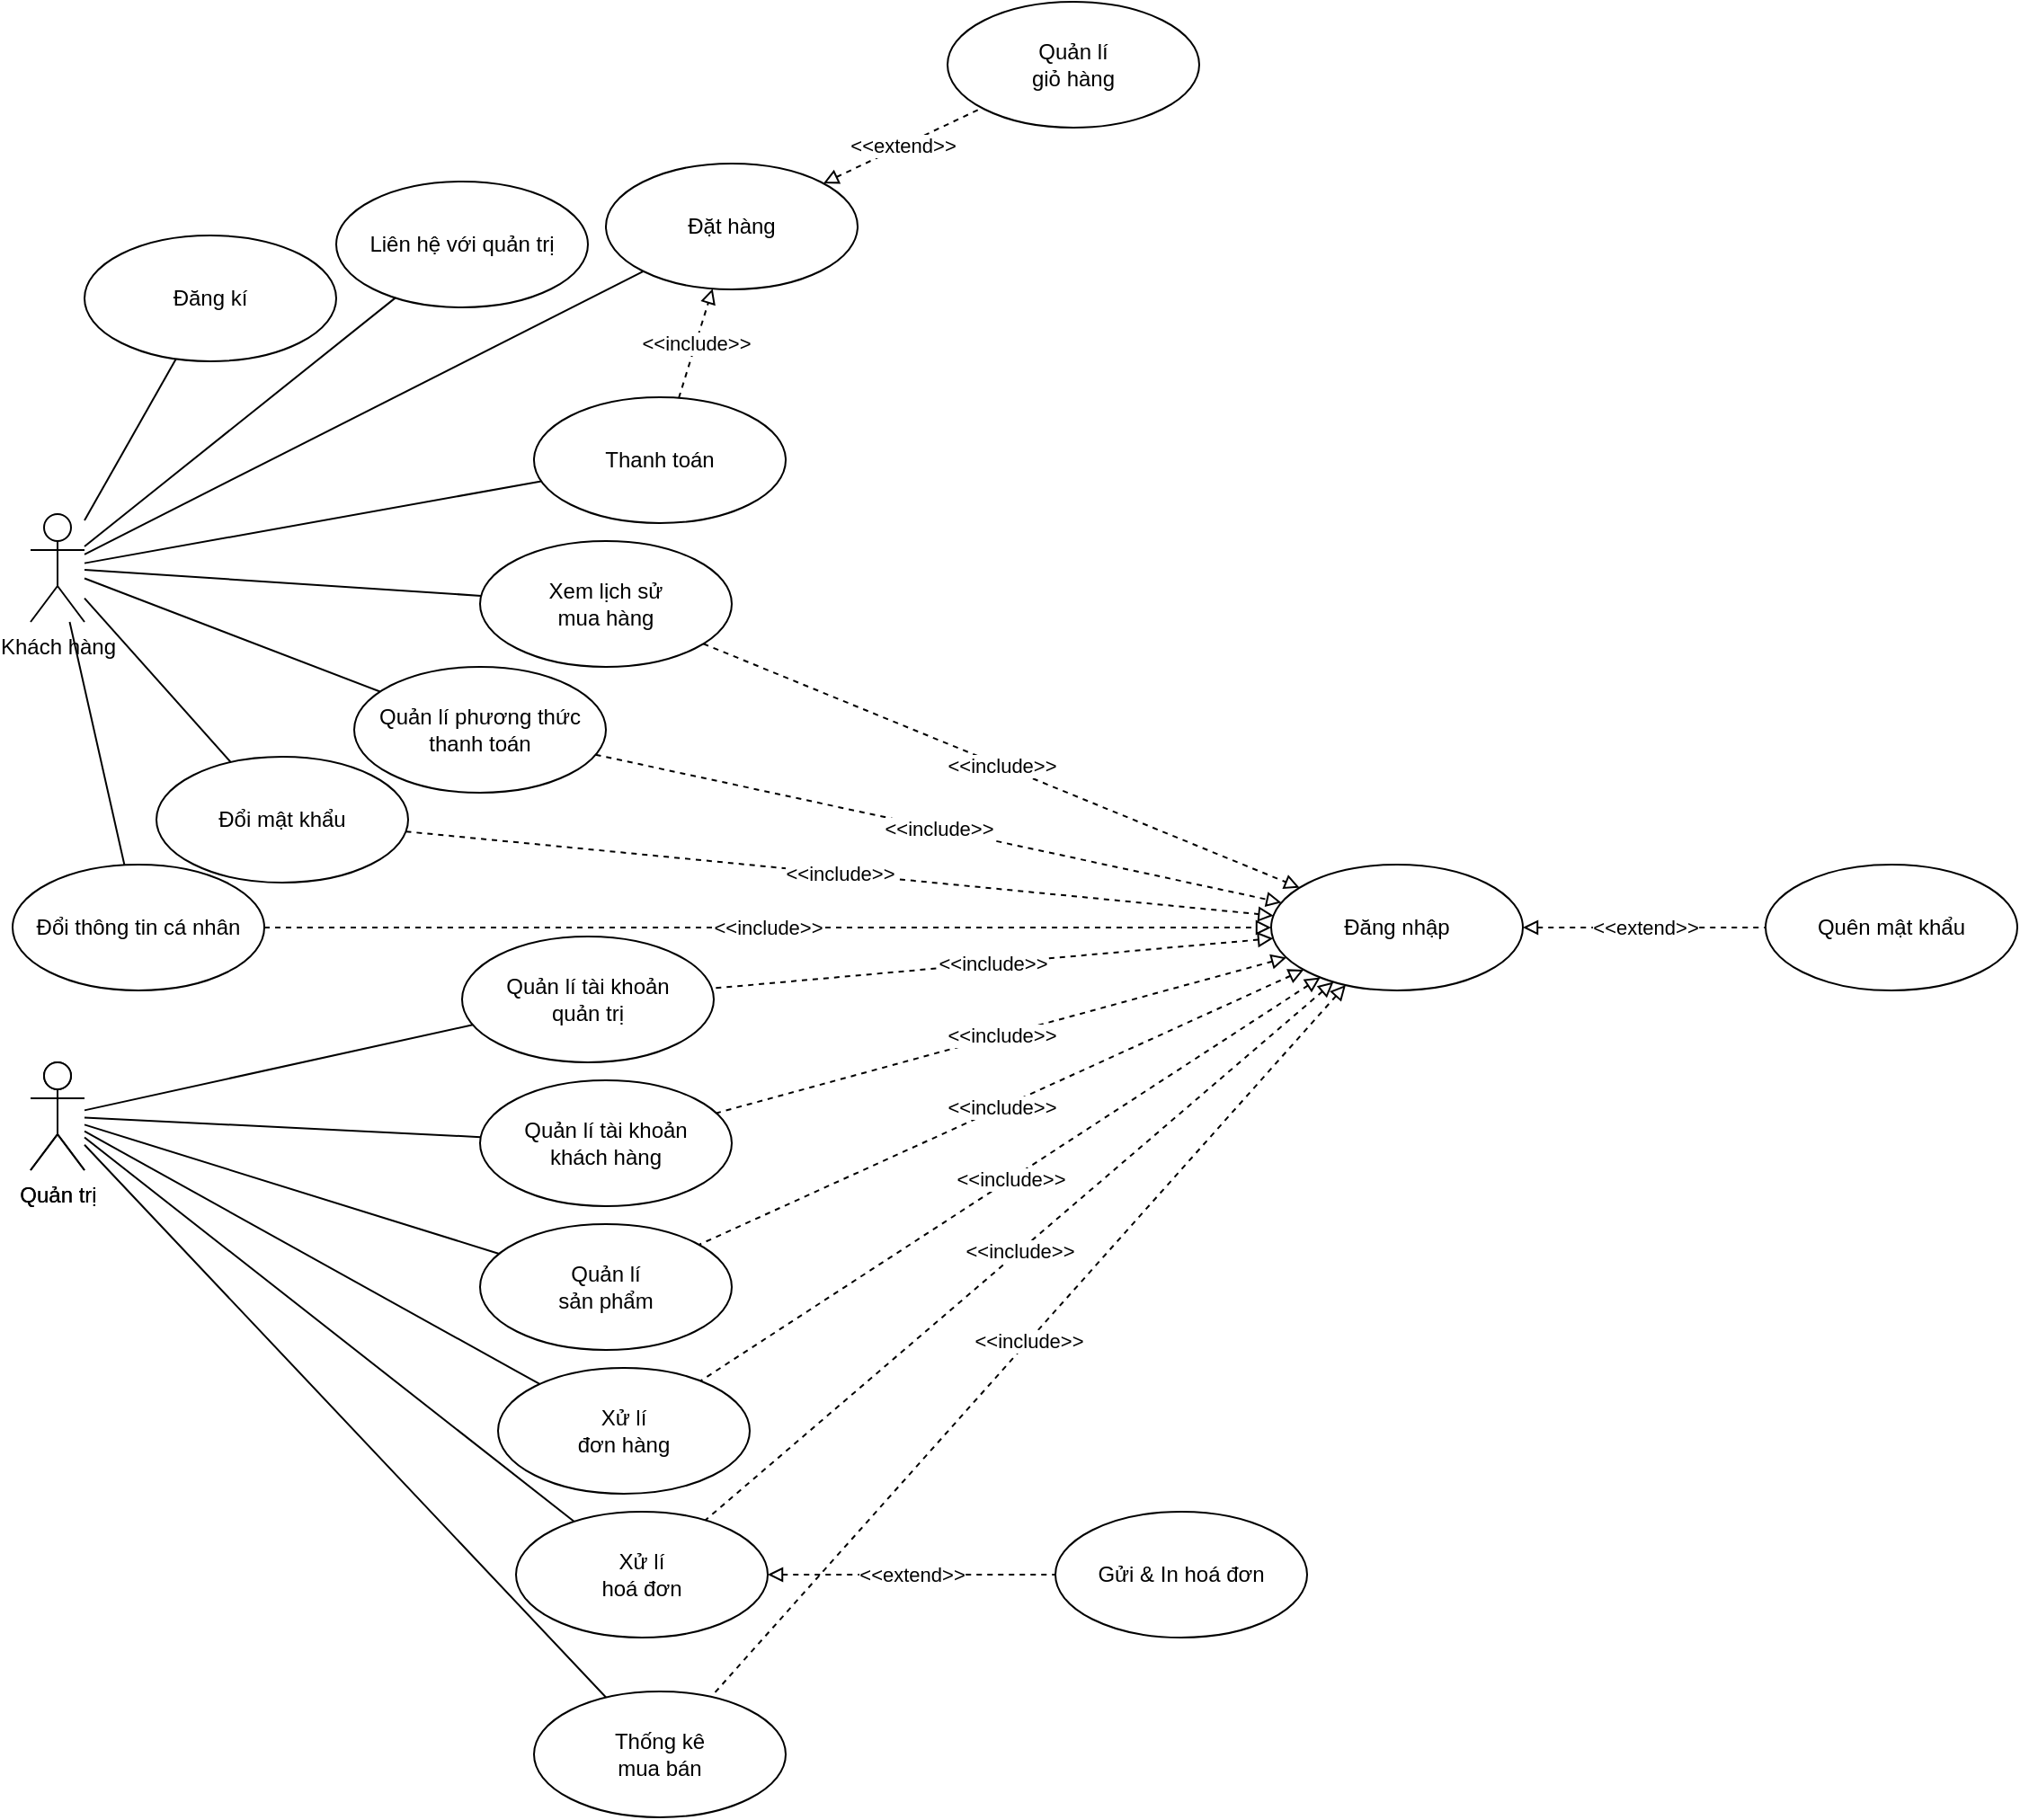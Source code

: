 <mxfile version="16.5.1" type="device" pages="7"><diagram id="-joFe8GtoLvW6r6CnlqV" name="Page-1"><mxGraphModel dx="1102" dy="2005" grid="1" gridSize="10" guides="1" tooltips="1" connect="1" arrows="1" fold="1" page="1" pageScale="1" pageWidth="850" pageHeight="1100" math="0" shadow="0"><root><mxCell id="0"/><mxCell id="1" parent="0"/><mxCell id="PJao91SYcJzEM8HTihVT-37" style="edgeStyle=none;rounded=0;orthogonalLoop=1;jettySize=auto;html=1;endArrow=none;endFill=0;" parent="1" source="jpfCLq7zRI7GOYhJeANW-1" target="PJao91SYcJzEM8HTihVT-27" edge="1"><mxGeometry relative="1" as="geometry"/></mxCell><mxCell id="jpfCLq7zRI7GOYhJeANW-1" value="Khách hàng" style="shape=umlActor;verticalLabelPosition=bottom;verticalAlign=top;html=1;outlineConnect=0;" parent="1" vertex="1"><mxGeometry x="520" y="-385" width="30" height="60" as="geometry"/></mxCell><mxCell id="PJao91SYcJzEM8HTihVT-103" style="edgeStyle=none;rounded=0;orthogonalLoop=1;jettySize=auto;html=1;endArrow=none;endFill=0;" parent="1" source="jpfCLq7zRI7GOYhJeANW-3" target="PJao91SYcJzEM8HTihVT-98" edge="1"><mxGeometry relative="1" as="geometry"/></mxCell><mxCell id="PJao91SYcJzEM8HTihVT-113" style="edgeStyle=none;rounded=0;orthogonalLoop=1;jettySize=auto;html=1;endArrow=none;endFill=0;startArrow=none;" parent="1" source="psoVunyXH1P77y_J7l7Z-1" target="PJao91SYcJzEM8HTihVT-106" edge="1"><mxGeometry relative="1" as="geometry"/></mxCell><mxCell id="jpfCLq7zRI7GOYhJeANW-3" value="Quản trị" style="shape=umlActor;verticalLabelPosition=bottom;verticalAlign=top;html=1;outlineConnect=0;" parent="1" vertex="1"><mxGeometry x="520" y="-80" width="30" height="60" as="geometry"/></mxCell><mxCell id="PJao91SYcJzEM8HTihVT-3" style="rounded=0;orthogonalLoop=1;jettySize=auto;html=1;endArrow=none;endFill=0;" parent="1" source="PJao91SYcJzEM8HTihVT-2" target="jpfCLq7zRI7GOYhJeANW-1" edge="1"><mxGeometry relative="1" as="geometry"/></mxCell><mxCell id="PJao91SYcJzEM8HTihVT-2" value="Đăng kí" style="ellipse;whiteSpace=wrap;html=1;" parent="1" vertex="1"><mxGeometry x="550" y="-540" width="140" height="70" as="geometry"/></mxCell><mxCell id="PJao91SYcJzEM8HTihVT-13" value="Đăng nhập" style="ellipse;whiteSpace=wrap;html=1;" parent="1" vertex="1"><mxGeometry x="1210" y="-190" width="140" height="70" as="geometry"/></mxCell><mxCell id="PJao91SYcJzEM8HTihVT-22" style="edgeStyle=none;rounded=0;orthogonalLoop=1;jettySize=auto;html=1;endArrow=none;endFill=0;" parent="1" source="PJao91SYcJzEM8HTihVT-17" target="jpfCLq7zRI7GOYhJeANW-1" edge="1"><mxGeometry relative="1" as="geometry"/></mxCell><mxCell id="PJao91SYcJzEM8HTihVT-17" value="Thanh toán" style="ellipse;whiteSpace=wrap;html=1;" parent="1" vertex="1"><mxGeometry x="800" y="-450" width="140" height="70" as="geometry"/></mxCell><mxCell id="PJao91SYcJzEM8HTihVT-27" value="Đặt hàng" style="ellipse;whiteSpace=wrap;html=1;" parent="1" vertex="1"><mxGeometry x="840" y="-580" width="140" height="70" as="geometry"/></mxCell><mxCell id="PJao91SYcJzEM8HTihVT-29" value="&amp;lt;&amp;lt;extend&amp;gt;&amp;gt;" style="edgeStyle=none;rounded=0;orthogonalLoop=1;jettySize=auto;html=1;startArrow=block;startFill=0;endArrow=none;endFill=0;dashed=1;" parent="1" source="PJao91SYcJzEM8HTihVT-27" target="PJao91SYcJzEM8HTihVT-33" edge="1"><mxGeometry relative="1" as="geometry"><mxPoint x="875.913" y="-766.058" as="sourcePoint"/></mxGeometry></mxCell><mxCell id="PJao91SYcJzEM8HTihVT-31" value="Xem lịch sử &lt;br&gt;mua hàng" style="ellipse;whiteSpace=wrap;html=1;" parent="1" vertex="1"><mxGeometry x="770" y="-370" width="140" height="70" as="geometry"/></mxCell><mxCell id="PJao91SYcJzEM8HTihVT-32" value="&amp;lt;&amp;lt;include&amp;gt;&amp;gt;" style="edgeStyle=none;rounded=0;orthogonalLoop=1;jettySize=auto;html=1;startArrow=none;startFill=0;endArrow=block;endFill=0;dashed=1;" parent="1" source="PJao91SYcJzEM8HTihVT-31" target="PJao91SYcJzEM8HTihVT-13" edge="1"><mxGeometry relative="1" as="geometry"><mxPoint x="1135" y="332" as="sourcePoint"/><mxPoint x="1245" y="332" as="targetPoint"/></mxGeometry></mxCell><mxCell id="PJao91SYcJzEM8HTihVT-33" value="Quản lí&lt;br&gt;giỏ hàng" style="ellipse;whiteSpace=wrap;html=1;" parent="1" vertex="1"><mxGeometry x="1030" y="-670" width="140" height="70" as="geometry"/></mxCell><mxCell id="PJao91SYcJzEM8HTihVT-36" style="edgeStyle=none;rounded=0;orthogonalLoop=1;jettySize=auto;html=1;endArrow=none;endFill=0;" parent="1" source="PJao91SYcJzEM8HTihVT-31" target="jpfCLq7zRI7GOYhJeANW-1" edge="1"><mxGeometry relative="1" as="geometry"><mxPoint x="812.848" y="-315.119" as="sourcePoint"/><mxPoint x="590" y="-282.213" as="targetPoint"/></mxGeometry></mxCell><mxCell id="PJao91SYcJzEM8HTihVT-44" value="Quên mật khẩu" style="ellipse;whiteSpace=wrap;html=1;" parent="1" vertex="1"><mxGeometry x="1485" y="-190" width="140" height="70" as="geometry"/></mxCell><mxCell id="PJao91SYcJzEM8HTihVT-80" value="Xử lí&lt;br&gt;đơn hàng" style="ellipse;whiteSpace=wrap;html=1;" parent="1" vertex="1"><mxGeometry x="780" y="90" width="140" height="70" as="geometry"/></mxCell><mxCell id="PJao91SYcJzEM8HTihVT-86" style="edgeStyle=none;rounded=0;orthogonalLoop=1;jettySize=auto;html=1;endArrow=none;endFill=0;" parent="1" source="jpfCLq7zRI7GOYhJeANW-3" target="PJao91SYcJzEM8HTihVT-80" edge="1"><mxGeometry relative="1" as="geometry"><mxPoint x="565" y="-82.08" as="sourcePoint"/><mxPoint x="807.512" y="-115.708" as="targetPoint"/></mxGeometry></mxCell><mxCell id="PJao91SYcJzEM8HTihVT-87" value="&amp;lt;&amp;lt;include&amp;gt;&amp;gt;" style="orthogonalLoop=1;jettySize=auto;html=1;strokeColor=default;rounded=0;dashed=1;endArrow=none;endFill=0;startArrow=block;startFill=0;" parent="1" source="PJao91SYcJzEM8HTihVT-13" target="PJao91SYcJzEM8HTihVT-80" edge="1"><mxGeometry x="-0.001" relative="1" as="geometry"><mxPoint x="1200.073" y="63.402" as="sourcePoint"/><mxPoint x="944.615" y="-128.664" as="targetPoint"/><mxPoint as="offset"/></mxGeometry></mxCell><mxCell id="PJao91SYcJzEM8HTihVT-88" style="edgeStyle=none;rounded=0;orthogonalLoop=1;jettySize=auto;html=1;exitX=0.5;exitY=0;exitDx=0;exitDy=0;endArrow=none;endFill=0;" parent="1" source="PJao91SYcJzEM8HTihVT-80" target="PJao91SYcJzEM8HTihVT-80" edge="1"><mxGeometry relative="1" as="geometry"/></mxCell><mxCell id="PJao91SYcJzEM8HTihVT-98" value="Quản lí&lt;br&gt;sản phẩm" style="ellipse;whiteSpace=wrap;html=1;" parent="1" vertex="1"><mxGeometry x="770" y="10" width="140" height="70" as="geometry"/></mxCell><mxCell id="PJao91SYcJzEM8HTihVT-99" value="&amp;lt;&amp;lt;include&amp;gt;&amp;gt;&lt;br&gt;" style="orthogonalLoop=1;jettySize=auto;html=1;strokeColor=default;rounded=0;dashed=1;endArrow=none;endFill=0;startArrow=block;startFill=0;" parent="1" source="PJao91SYcJzEM8HTihVT-13" target="PJao91SYcJzEM8HTihVT-98" edge="1"><mxGeometry relative="1" as="geometry"><mxPoint x="1205.65" y="78.776" as="sourcePoint"/><mxPoint x="1269.328" y="416.582" as="targetPoint"/></mxGeometry></mxCell><mxCell id="PJao91SYcJzEM8HTihVT-106" value="Thống kê&lt;br&gt;mua bán" style="ellipse;whiteSpace=wrap;html=1;" parent="1" vertex="1"><mxGeometry x="800" y="270" width="140" height="70" as="geometry"/></mxCell><mxCell id="PJao91SYcJzEM8HTihVT-107" value="&amp;lt;&amp;lt;include&amp;gt;&amp;gt;" style="orthogonalLoop=1;jettySize=auto;html=1;strokeColor=default;rounded=0;dashed=1;endArrow=none;endFill=0;startArrow=block;startFill=0;" parent="1" source="PJao91SYcJzEM8HTihVT-13" target="PJao91SYcJzEM8HTihVT-106" edge="1"><mxGeometry relative="1" as="geometry"><mxPoint x="1207.92" y="48.828" as="sourcePoint"/></mxGeometry></mxCell><mxCell id="RV9nmFf68ClNbid7NeWg-2" value="&amp;lt;&amp;lt;extend&amp;gt;&amp;gt;&lt;br&gt;" style="orthogonalLoop=1;jettySize=auto;html=1;strokeColor=default;rounded=0;dashed=1;endArrow=none;endFill=0;startArrow=block;startFill=0;" parent="1" source="PJao91SYcJzEM8HTihVT-13" target="PJao91SYcJzEM8HTihVT-44" edge="1"><mxGeometry relative="1" as="geometry"><mxPoint x="970" y="-565" as="sourcePoint"/><mxPoint x="1100" y="-565" as="targetPoint"/></mxGeometry></mxCell><mxCell id="RV9nmFf68ClNbid7NeWg-4" value="&amp;lt;&amp;lt;include&amp;gt;&amp;gt;" style="edgeStyle=none;rounded=0;orthogonalLoop=1;jettySize=auto;html=1;dashed=1;startArrow=none;startFill=0;endArrow=block;endFill=0;" parent="1" source="PJao91SYcJzEM8HTihVT-17" target="PJao91SYcJzEM8HTihVT-27" edge="1"><mxGeometry relative="1" as="geometry"><mxPoint x="1225.003" y="-829.998" as="sourcePoint"/><mxPoint x="911.888" y="-670.236" as="targetPoint"/></mxGeometry></mxCell><mxCell id="nayIRmZ9p74GyYL8Snbm-1" style="edgeStyle=orthogonalEdgeStyle;rounded=0;orthogonalLoop=1;jettySize=auto;html=1;exitX=0.5;exitY=1;exitDx=0;exitDy=0;" parent="1" source="PJao91SYcJzEM8HTihVT-17" target="PJao91SYcJzEM8HTihVT-17" edge="1"><mxGeometry relative="1" as="geometry"/></mxCell><mxCell id="nayIRmZ9p74GyYL8Snbm-3" value="Liên hệ với quản trị" style="ellipse;whiteSpace=wrap;html=1;" parent="1" vertex="1"><mxGeometry x="690" y="-570" width="140" height="70" as="geometry"/></mxCell><mxCell id="nayIRmZ9p74GyYL8Snbm-5" style="edgeStyle=none;rounded=0;orthogonalLoop=1;jettySize=auto;html=1;endArrow=none;endFill=0;" parent="1" source="nayIRmZ9p74GyYL8Snbm-3" target="jpfCLq7zRI7GOYhJeANW-1" edge="1"><mxGeometry relative="1" as="geometry"><mxPoint x="814.729" y="-292.646" as="sourcePoint"/><mxPoint x="560" y="-342.09" as="targetPoint"/></mxGeometry></mxCell><mxCell id="PA8QwfjvqO0SewBGR1c_-4" value="Quản lí tài khoản&lt;br&gt;khách hàng" style="ellipse;whiteSpace=wrap;html=1;" parent="1" vertex="1"><mxGeometry x="770" y="-70" width="140" height="70" as="geometry"/></mxCell><mxCell id="PA8QwfjvqO0SewBGR1c_-5" style="edgeStyle=none;rounded=0;orthogonalLoop=1;jettySize=auto;html=1;endArrow=none;endFill=0;" parent="1" source="jpfCLq7zRI7GOYhJeANW-3" target="PA8QwfjvqO0SewBGR1c_-4" edge="1"><mxGeometry relative="1" as="geometry"><mxPoint x="560" y="-35.82" as="sourcePoint"/><mxPoint x="788.856" y="27.96" as="targetPoint"/></mxGeometry></mxCell><mxCell id="PA8QwfjvqO0SewBGR1c_-6" value="&amp;lt;&amp;lt;include&amp;gt;&amp;gt;&lt;br&gt;" style="orthogonalLoop=1;jettySize=auto;html=1;strokeColor=default;rounded=0;dashed=1;endArrow=none;endFill=0;startArrow=block;startFill=0;" parent="1" source="PJao91SYcJzEM8HTihVT-13" target="PA8QwfjvqO0SewBGR1c_-4" edge="1"><mxGeometry relative="1" as="geometry"><mxPoint x="1225.022" y="-178.181" as="sourcePoint"/><mxPoint x="895.023" y="18.2" as="targetPoint"/></mxGeometry></mxCell><mxCell id="PA8QwfjvqO0SewBGR1c_-7" value="Quản lí tài khoản&lt;br&gt;quản trị" style="ellipse;whiteSpace=wrap;html=1;" parent="1" vertex="1"><mxGeometry x="760" y="-150" width="140" height="70" as="geometry"/></mxCell><mxCell id="PA8QwfjvqO0SewBGR1c_-9" style="edgeStyle=none;rounded=0;orthogonalLoop=1;jettySize=auto;html=1;endArrow=none;endFill=0;" parent="1" source="jpfCLq7zRI7GOYhJeANW-3" target="PA8QwfjvqO0SewBGR1c_-7" edge="1"><mxGeometry relative="1" as="geometry"><mxPoint x="570" y="-24.836" as="sourcePoint"/><mxPoint x="802.345" y="55.151" as="targetPoint"/></mxGeometry></mxCell><mxCell id="PA8QwfjvqO0SewBGR1c_-10" value="&amp;lt;&amp;lt;include&amp;gt;&amp;gt;&lt;br&gt;" style="orthogonalLoop=1;jettySize=auto;html=1;strokeColor=default;rounded=0;dashed=1;endArrow=none;endFill=0;startArrow=block;startFill=0;" parent="1" source="PJao91SYcJzEM8HTihVT-13" target="PA8QwfjvqO0SewBGR1c_-7" edge="1"><mxGeometry relative="1" as="geometry"><mxPoint x="1226.985" y="-177.388" as="sourcePoint"/><mxPoint x="892.976" y="37.373" as="targetPoint"/></mxGeometry></mxCell><mxCell id="ws3ALepVPARN4g29Cfc0-7" value="Xử lí&lt;br&gt;hoá đơn" style="ellipse;whiteSpace=wrap;html=1;" parent="1" vertex="1"><mxGeometry x="790" y="170" width="140" height="70" as="geometry"/></mxCell><mxCell id="ws3ALepVPARN4g29Cfc0-8" style="edgeStyle=none;rounded=0;orthogonalLoop=1;jettySize=auto;html=1;endArrow=none;endFill=0;" parent="1" source="jpfCLq7zRI7GOYhJeANW-3" target="ws3ALepVPARN4g29Cfc0-7" edge="1"><mxGeometry relative="1" as="geometry"><mxPoint x="560" y="-24.077" as="sourcePoint"/><mxPoint x="840.172" y="273.337" as="targetPoint"/></mxGeometry></mxCell><mxCell id="ws3ALepVPARN4g29Cfc0-9" value="&amp;lt;&amp;lt;include&amp;gt;&amp;gt;" style="orthogonalLoop=1;jettySize=auto;html=1;strokeColor=default;rounded=0;dashed=1;endArrow=none;endFill=0;startArrow=block;startFill=0;" parent="1" source="PJao91SYcJzEM8HTihVT-13" target="ws3ALepVPARN4g29Cfc0-7" edge="1"><mxGeometry relative="1" as="geometry"><mxPoint x="1244.441" y="-172.417" as="sourcePoint"/><mxPoint x="895.548" y="272.414" as="targetPoint"/></mxGeometry></mxCell><mxCell id="ws3ALepVPARN4g29Cfc0-10" value="Gửi &amp;amp; In hoá đơn" style="ellipse;whiteSpace=wrap;html=1;" parent="1" vertex="1"><mxGeometry x="1090" y="170" width="140" height="70" as="geometry"/></mxCell><mxCell id="ws3ALepVPARN4g29Cfc0-11" value="&amp;lt;&amp;lt;extend&amp;gt;&amp;gt;" style="edgeStyle=none;rounded=0;orthogonalLoop=1;jettySize=auto;html=1;startArrow=block;startFill=0;endArrow=none;endFill=0;dashed=1;" parent="1" source="ws3ALepVPARN4g29Cfc0-7" target="ws3ALepVPARN4g29Cfc0-10" edge="1"><mxGeometry relative="1" as="geometry"><mxPoint x="1130.0" y="211.627" as="sourcePoint"/><mxPoint x="1170.001" y="120.002" as="targetPoint"/></mxGeometry></mxCell><mxCell id="zL16b-G6HTTATxg3A7Er-2" value="Quản lí phương thức&lt;br&gt;thanh toán" style="ellipse;whiteSpace=wrap;html=1;" parent="1" vertex="1"><mxGeometry x="700" y="-300" width="140" height="70" as="geometry"/></mxCell><mxCell id="zL16b-G6HTTATxg3A7Er-4" style="rounded=0;orthogonalLoop=1;jettySize=auto;html=1;endArrow=none;endFill=0;" parent="1" source="zL16b-G6HTTATxg3A7Er-2" target="jpfCLq7zRI7GOYhJeANW-1" edge="1"><mxGeometry relative="1" as="geometry"><mxPoint x="625.235" y="-530.787" as="sourcePoint"/><mxPoint x="557.955" y="-375" as="targetPoint"/></mxGeometry></mxCell><mxCell id="zL16b-G6HTTATxg3A7Er-5" value="Đổi thông tin cá nhân" style="ellipse;whiteSpace=wrap;html=1;" parent="1" vertex="1"><mxGeometry x="510" y="-190" width="140" height="70" as="geometry"/></mxCell><mxCell id="zL16b-G6HTTATxg3A7Er-6" style="edgeStyle=none;rounded=0;orthogonalLoop=1;jettySize=auto;html=1;endArrow=none;endFill=0;" parent="1" source="zL16b-G6HTTATxg3A7Er-5" target="jpfCLq7zRI7GOYhJeANW-1" edge="1"><mxGeometry relative="1" as="geometry"><mxPoint x="683.204" y="-177.334" as="sourcePoint"/><mxPoint x="560" y="-326.818" as="targetPoint"/></mxGeometry></mxCell><mxCell id="zL16b-G6HTTATxg3A7Er-7" value="Đổi mật khẩu" style="ellipse;whiteSpace=wrap;html=1;" parent="1" vertex="1"><mxGeometry x="590" y="-250" width="140" height="70" as="geometry"/></mxCell><mxCell id="zL16b-G6HTTATxg3A7Er-8" style="edgeStyle=none;rounded=0;orthogonalLoop=1;jettySize=auto;html=1;endArrow=none;endFill=0;" parent="1" source="zL16b-G6HTTATxg3A7Er-7" target="jpfCLq7zRI7GOYhJeANW-1" edge="1"><mxGeometry relative="1" as="geometry"><mxPoint x="715.339" y="-276.864" as="sourcePoint"/><mxPoint x="560" y="-339" as="targetPoint"/></mxGeometry></mxCell><mxCell id="Mfp1bgl-6W00QFqGueUB-1" value="&amp;lt;&amp;lt;include&amp;gt;&amp;gt;" style="edgeStyle=none;rounded=0;orthogonalLoop=1;jettySize=auto;html=1;startArrow=none;startFill=0;endArrow=block;endFill=0;dashed=1;" parent="1" source="zL16b-G6HTTATxg3A7Er-2" target="PJao91SYcJzEM8HTihVT-13" edge="1"><mxGeometry relative="1" as="geometry"><mxPoint x="904.246" y="-302.879" as="sourcePoint"/><mxPoint x="1235.823" y="-167.163" as="targetPoint"/></mxGeometry></mxCell><mxCell id="Mfp1bgl-6W00QFqGueUB-2" value="&amp;lt;&amp;lt;include&amp;gt;&amp;gt;" style="edgeStyle=none;rounded=0;orthogonalLoop=1;jettySize=auto;html=1;startArrow=none;startFill=0;endArrow=block;endFill=0;dashed=1;" parent="1" source="zL16b-G6HTTATxg3A7Er-7" target="PJao91SYcJzEM8HTihVT-13" edge="1"><mxGeometry relative="1" as="geometry"><mxPoint x="834.493" y="-241.393" as="sourcePoint"/><mxPoint x="1225.532" y="-158.637" as="targetPoint"/></mxGeometry></mxCell><mxCell id="Mfp1bgl-6W00QFqGueUB-3" value="&amp;lt;&amp;lt;include&amp;gt;&amp;gt;" style="edgeStyle=none;rounded=0;orthogonalLoop=1;jettySize=auto;html=1;startArrow=none;startFill=0;endArrow=block;endFill=0;dashed=1;" parent="1" source="zL16b-G6HTTATxg3A7Er-5" target="PJao91SYcJzEM8HTihVT-13" edge="1"><mxGeometry relative="1" as="geometry"><mxPoint x="738.74" y="-198.388" as="sourcePoint"/><mxPoint x="1221.275" y="-151.651" as="targetPoint"/></mxGeometry></mxCell><mxCell id="psoVunyXH1P77y_J7l7Z-1" value="Quản trị" style="shape=umlActor;verticalLabelPosition=bottom;verticalAlign=top;html=1;outlineConnect=0;" parent="1" vertex="1"><mxGeometry x="520" y="-80" width="30" height="60" as="geometry"/></mxCell><mxCell id="psoVunyXH1P77y_J7l7Z-2" value="" style="edgeStyle=none;rounded=0;orthogonalLoop=1;jettySize=auto;html=1;endArrow=none;endFill=0;" parent="1" source="jpfCLq7zRI7GOYhJeANW-3" target="psoVunyXH1P77y_J7l7Z-1" edge="1"><mxGeometry relative="1" as="geometry"><mxPoint x="550" y="-34.104" as="sourcePoint"/><mxPoint x="840.13" y="273.347" as="targetPoint"/></mxGeometry></mxCell></root></mxGraphModel></diagram><diagram id="FUeHHI00V5CeRzgMJDMD" name="Page-2"><mxGraphModel dx="1102" dy="2005" grid="1" gridSize="10" guides="1" tooltips="1" connect="1" arrows="1" fold="1" page="1" pageScale="1" pageWidth="850" pageHeight="1100" math="0" shadow="0"><root><mxCell id="1koFroy5pKJVOcKRU9sH-0"/><mxCell id="1koFroy5pKJVOcKRU9sH-1" parent="1koFroy5pKJVOcKRU9sH-0"/><mxCell id="1koFroy5pKJVOcKRU9sH-2" value="Khách hàng" style="shape=umlActor;verticalLabelPosition=bottom;verticalAlign=top;html=1;outlineConnect=0;" parent="1koFroy5pKJVOcKRU9sH-1" vertex="1"><mxGeometry x="520" y="-385" width="30" height="60" as="geometry"/></mxCell><mxCell id="1koFroy5pKJVOcKRU9sH-3" value="Đăng nhập" style="ellipse;whiteSpace=wrap;html=1;" parent="1koFroy5pKJVOcKRU9sH-1" vertex="1"><mxGeometry x="770" y="-310" width="140" height="70" as="geometry"/></mxCell><mxCell id="1koFroy5pKJVOcKRU9sH-8" style="edgeStyle=none;rounded=0;orthogonalLoop=1;jettySize=auto;html=1;endArrow=none;endFill=0;" parent="1koFroy5pKJVOcKRU9sH-1" source="1koFroy5pKJVOcKRU9sH-3" target="1koFroy5pKJVOcKRU9sH-2" edge="1"><mxGeometry relative="1" as="geometry"><mxPoint x="770.593" y="-339.547" as="sourcePoint"/><mxPoint x="590" y="-282.213" as="targetPoint"/></mxGeometry></mxCell><mxCell id="1koFroy5pKJVOcKRU9sH-9" style="edgeStyle=orthogonalEdgeStyle;rounded=0;orthogonalLoop=1;jettySize=auto;html=1;exitX=0.5;exitY=1;exitDx=0;exitDy=0;" parent="1koFroy5pKJVOcKRU9sH-1" edge="1"><mxGeometry relative="1" as="geometry"><mxPoint x="870" y="-380" as="sourcePoint"/><mxPoint x="870" y="-380" as="targetPoint"/></mxGeometry></mxCell><mxCell id="e62cYBFwyaMyUbcB3-qd-0" value="Quản trị" style="shape=umlActor;verticalLabelPosition=bottom;verticalAlign=top;html=1;outlineConnect=0;" parent="1koFroy5pKJVOcKRU9sH-1" vertex="1"><mxGeometry x="520" y="-250" width="30" height="60" as="geometry"/></mxCell><mxCell id="e62cYBFwyaMyUbcB3-qd-2" style="edgeStyle=none;rounded=0;orthogonalLoop=1;jettySize=auto;html=1;endArrow=none;endFill=0;" parent="1koFroy5pKJVOcKRU9sH-1" source="1koFroy5pKJVOcKRU9sH-3" target="e62cYBFwyaMyUbcB3-qd-0" edge="1"><mxGeometry relative="1" as="geometry"><mxPoint x="795.928" y="-289.096" as="sourcePoint"/><mxPoint x="560" y="-341.667" as="targetPoint"/></mxGeometry></mxCell></root></mxGraphModel></diagram><diagram id="qmsyyRF7IKfusCSKKnSa" name="Page-3"><mxGraphModel dx="1102" dy="2005" grid="1" gridSize="10" guides="1" tooltips="1" connect="1" arrows="1" fold="1" page="1" pageScale="1" pageWidth="850" pageHeight="1100" math="0" shadow="0"><root><mxCell id="Bs7EKUMJIwSiu3A05AO7-0"/><mxCell id="Bs7EKUMJIwSiu3A05AO7-1" parent="Bs7EKUMJIwSiu3A05AO7-0"/><mxCell id="Bs7EKUMJIwSiu3A05AO7-3" value="Khách hàng" style="shape=umlActor;verticalLabelPosition=bottom;verticalAlign=top;html=1;outlineConnect=0;" parent="Bs7EKUMJIwSiu3A05AO7-1" vertex="1"><mxGeometry x="520" y="-385" width="30" height="60" as="geometry"/></mxCell><mxCell id="Bs7EKUMJIwSiu3A05AO7-6" style="edgeStyle=none;rounded=0;orthogonalLoop=1;jettySize=auto;html=1;endArrow=none;endFill=0;" parent="Bs7EKUMJIwSiu3A05AO7-1" source="Bs7EKUMJIwSiu3A05AO7-7" target="Bs7EKUMJIwSiu3A05AO7-3" edge="1"><mxGeometry relative="1" as="geometry"/></mxCell><mxCell id="Bs7EKUMJIwSiu3A05AO7-7" value="Thanh toán" style="ellipse;whiteSpace=wrap;html=1;" parent="Bs7EKUMJIwSiu3A05AO7-1" vertex="1"><mxGeometry x="660" y="-390" width="140" height="70" as="geometry"/></mxCell><mxCell id="Bs7EKUMJIwSiu3A05AO7-8" value="Đặt hàng" style="ellipse;whiteSpace=wrap;html=1;" parent="Bs7EKUMJIwSiu3A05AO7-1" vertex="1"><mxGeometry x="920" y="-390" width="140" height="70" as="geometry"/></mxCell><mxCell id="Bs7EKUMJIwSiu3A05AO7-12" value="&amp;lt;&amp;lt;include&amp;gt;&amp;gt;" style="edgeStyle=none;rounded=0;orthogonalLoop=1;jettySize=auto;html=1;dashed=1;startArrow=none;startFill=0;endArrow=block;endFill=0;" parent="Bs7EKUMJIwSiu3A05AO7-1" source="Bs7EKUMJIwSiu3A05AO7-7" target="Bs7EKUMJIwSiu3A05AO7-8" edge="1"><mxGeometry relative="1" as="geometry"><mxPoint x="1225.003" y="-829.998" as="sourcePoint"/><mxPoint x="911.888" y="-670.236" as="targetPoint"/></mxGeometry></mxCell><mxCell id="Bs7EKUMJIwSiu3A05AO7-13" style="edgeStyle=orthogonalEdgeStyle;rounded=0;orthogonalLoop=1;jettySize=auto;html=1;exitX=0.5;exitY=1;exitDx=0;exitDy=0;" parent="Bs7EKUMJIwSiu3A05AO7-1" source="Bs7EKUMJIwSiu3A05AO7-7" target="Bs7EKUMJIwSiu3A05AO7-7" edge="1"><mxGeometry relative="1" as="geometry"/></mxCell></root></mxGraphModel></diagram><diagram id="r-jyMqo0yCZLGTKpqS-T" name="Page-4"><mxGraphModel dx="1102" dy="2005" grid="1" gridSize="10" guides="1" tooltips="1" connect="1" arrows="1" fold="1" page="1" pageScale="1" pageWidth="850" pageHeight="1100" math="0" shadow="0"><root><mxCell id="VSjG7D7bjREQeft_v8nF-0"/><mxCell id="VSjG7D7bjREQeft_v8nF-1" parent="VSjG7D7bjREQeft_v8nF-0"/><mxCell id="VSjG7D7bjREQeft_v8nF-2" value="Khách hàng" style="shape=umlActor;verticalLabelPosition=bottom;verticalAlign=top;html=1;outlineConnect=0;" parent="VSjG7D7bjREQeft_v8nF-1" vertex="1"><mxGeometry x="510" y="-455" width="30" height="60" as="geometry"/></mxCell><mxCell id="VSjG7D7bjREQeft_v8nF-3" style="edgeStyle=none;rounded=0;orthogonalLoop=1;jettySize=auto;html=1;endArrow=none;endFill=0;" parent="VSjG7D7bjREQeft_v8nF-1" source="VSjG7D7bjREQeft_v8nF-5" target="VSjG7D7bjREQeft_v8nF-2" edge="1"><mxGeometry relative="1" as="geometry"><mxPoint x="650" y="-425" as="sourcePoint"/></mxGeometry></mxCell><mxCell id="VSjG7D7bjREQeft_v8nF-5" value="Đổi mật khẩu" style="ellipse;whiteSpace=wrap;html=1;" parent="VSjG7D7bjREQeft_v8nF-1" vertex="1"><mxGeometry x="660" y="-460" width="140" height="70" as="geometry"/></mxCell><mxCell id="VSjG7D7bjREQeft_v8nF-7" style="edgeStyle=orthogonalEdgeStyle;rounded=0;orthogonalLoop=1;jettySize=auto;html=1;exitX=0.5;exitY=1;exitDx=0;exitDy=0;" parent="VSjG7D7bjREQeft_v8nF-1" edge="1"><mxGeometry relative="1" as="geometry"><mxPoint x="720" y="-390" as="sourcePoint"/><mxPoint x="720" y="-390" as="targetPoint"/></mxGeometry></mxCell></root></mxGraphModel></diagram><diagram id="wgTEDyBQAezHSYn3AlUn" name="Page-5"><mxGraphModel dx="1102" dy="2005" grid="1" gridSize="10" guides="1" tooltips="1" connect="1" arrows="1" fold="1" page="1" pageScale="1" pageWidth="850" pageHeight="1100" math="0" shadow="0"><root><mxCell id="y6GoD9tyzCSPAYUzAmoO-0"/><mxCell id="y6GoD9tyzCSPAYUzAmoO-1" parent="y6GoD9tyzCSPAYUzAmoO-0"/><mxCell id="y6GoD9tyzCSPAYUzAmoO-2" style="edgeStyle=none;rounded=0;orthogonalLoop=1;jettySize=auto;html=1;endArrow=none;endFill=0;startArrow=none;" parent="y6GoD9tyzCSPAYUzAmoO-1" source="y6GoD9tyzCSPAYUzAmoO-6" target="y6GoD9tyzCSPAYUzAmoO-4" edge="1"><mxGeometry relative="1" as="geometry"/></mxCell><mxCell id="y6GoD9tyzCSPAYUzAmoO-3" value="Đăng nhập" style="ellipse;whiteSpace=wrap;html=1;" parent="y6GoD9tyzCSPAYUzAmoO-1" vertex="1"><mxGeometry x="940" y="-85" width="140" height="70" as="geometry"/></mxCell><mxCell id="y6GoD9tyzCSPAYUzAmoO-4" value="Thống kê&lt;br&gt;mua bán" style="ellipse;whiteSpace=wrap;html=1;" parent="y6GoD9tyzCSPAYUzAmoO-1" vertex="1"><mxGeometry x="670" y="-85" width="140" height="70" as="geometry"/></mxCell><mxCell id="y6GoD9tyzCSPAYUzAmoO-5" value="&amp;lt;&amp;lt;include&amp;gt;&amp;gt;" style="orthogonalLoop=1;jettySize=auto;html=1;strokeColor=default;rounded=0;dashed=1;endArrow=none;endFill=0;startArrow=block;startFill=0;" parent="y6GoD9tyzCSPAYUzAmoO-1" source="y6GoD9tyzCSPAYUzAmoO-3" target="y6GoD9tyzCSPAYUzAmoO-4" edge="1"><mxGeometry relative="1" as="geometry"><mxPoint x="1207.92" y="48.828" as="sourcePoint"/></mxGeometry></mxCell><mxCell id="y6GoD9tyzCSPAYUzAmoO-6" value="Quản trị" style="shape=umlActor;verticalLabelPosition=bottom;verticalAlign=top;html=1;outlineConnect=0;" parent="y6GoD9tyzCSPAYUzAmoO-1" vertex="1"><mxGeometry x="520" y="-80" width="30" height="60" as="geometry"/></mxCell></root></mxGraphModel></diagram><diagram id="KG_nLEYO4oByRmZebwjf" name="Page-6"><mxGraphModel dx="1102" dy="2005" grid="1" gridSize="10" guides="1" tooltips="1" connect="1" arrows="1" fold="1" page="1" pageScale="1" pageWidth="850" pageHeight="1100" math="0" shadow="0"><root><mxCell id="yPCGsfa1y9p_PSuLZ7iV-0"/><mxCell id="yPCGsfa1y9p_PSuLZ7iV-1" parent="yPCGsfa1y9p_PSuLZ7iV-0"/><mxCell id="yPCGsfa1y9p_PSuLZ7iV-2" value="Quản trị" style="shape=umlActor;verticalLabelPosition=bottom;verticalAlign=top;html=1;outlineConnect=0;" parent="yPCGsfa1y9p_PSuLZ7iV-1" vertex="1"><mxGeometry x="520" y="-385" width="30" height="60" as="geometry"/></mxCell><mxCell id="yPCGsfa1y9p_PSuLZ7iV-3" value="Đăng nhập" style="ellipse;whiteSpace=wrap;html=1;" parent="yPCGsfa1y9p_PSuLZ7iV-1" vertex="1"><mxGeometry x="910" y="-390" width="140" height="70" as="geometry"/></mxCell><mxCell id="yPCGsfa1y9p_PSuLZ7iV-4" value="Quản lí tài khoản &lt;br&gt;quản trị" style="ellipse;whiteSpace=wrap;html=1;" parent="yPCGsfa1y9p_PSuLZ7iV-1" vertex="1"><mxGeometry x="660" y="-390" width="140" height="70" as="geometry"/></mxCell><mxCell id="yPCGsfa1y9p_PSuLZ7iV-5" style="edgeStyle=none;rounded=0;orthogonalLoop=1;jettySize=auto;html=1;endArrow=none;endFill=0;" parent="yPCGsfa1y9p_PSuLZ7iV-1" source="yPCGsfa1y9p_PSuLZ7iV-4" target="yPCGsfa1y9p_PSuLZ7iV-2" edge="1"><mxGeometry relative="1" as="geometry"><mxPoint x="683.204" y="-177.334" as="sourcePoint"/><mxPoint x="560" y="-326.818" as="targetPoint"/></mxGeometry></mxCell><mxCell id="OVC7Mvth4t3liuQEBReB-0" value="&amp;lt;&amp;lt;include&amp;gt;&amp;gt;" style="edgeStyle=none;rounded=0;orthogonalLoop=1;jettySize=auto;html=1;startArrow=none;startFill=0;endArrow=block;endFill=0;dashed=1;" parent="yPCGsfa1y9p_PSuLZ7iV-1" source="yPCGsfa1y9p_PSuLZ7iV-4" target="yPCGsfa1y9p_PSuLZ7iV-3" edge="1"><mxGeometry relative="1" as="geometry"><mxPoint x="650.0" y="-155" as="sourcePoint"/><mxPoint x="1210.0" y="-155" as="targetPoint"/></mxGeometry></mxCell></root></mxGraphModel></diagram><diagram id="kzxzgE7NCBWqrHwuTTnN" name="Page-7"><mxGraphModel dx="1102" dy="2005" grid="1" gridSize="10" guides="1" tooltips="1" connect="1" arrows="1" fold="1" page="1" pageScale="1" pageWidth="850" pageHeight="1100" math="0" shadow="0"><root><mxCell id="nUj-X7qcjm_7m1zGkfJL-0"/><mxCell id="nUj-X7qcjm_7m1zGkfJL-1" parent="nUj-X7qcjm_7m1zGkfJL-0"/><mxCell id="nUj-X7qcjm_7m1zGkfJL-2" style="edgeStyle=none;rounded=0;orthogonalLoop=1;jettySize=auto;html=1;endArrow=none;endFill=0;" edge="1" parent="nUj-X7qcjm_7m1zGkfJL-1" source="nUj-X7qcjm_7m1zGkfJL-3" target="nUj-X7qcjm_7m1zGkfJL-8"><mxGeometry relative="1" as="geometry"/></mxCell><mxCell id="nUj-X7qcjm_7m1zGkfJL-3" value="Khách hàng" style="shape=umlActor;verticalLabelPosition=bottom;verticalAlign=top;html=1;outlineConnect=0;" vertex="1" parent="nUj-X7qcjm_7m1zGkfJL-1"><mxGeometry x="520" y="-385" width="30" height="60" as="geometry"/></mxCell><mxCell id="nUj-X7qcjm_7m1zGkfJL-8" value="Đặt hàng" style="ellipse;whiteSpace=wrap;html=1;" vertex="1" parent="nUj-X7qcjm_7m1zGkfJL-1"><mxGeometry x="640" y="-390" width="140" height="70" as="geometry"/></mxCell><mxCell id="nUj-X7qcjm_7m1zGkfJL-9" value="&amp;lt;&amp;lt;extend&amp;gt;&amp;gt;" style="edgeStyle=none;rounded=0;orthogonalLoop=1;jettySize=auto;html=1;startArrow=block;startFill=0;endArrow=none;endFill=0;dashed=1;" edge="1" parent="nUj-X7qcjm_7m1zGkfJL-1" source="nUj-X7qcjm_7m1zGkfJL-8" target="nUj-X7qcjm_7m1zGkfJL-11"><mxGeometry relative="1" as="geometry"><mxPoint x="675.913" y="-576.058" as="sourcePoint"/></mxGeometry></mxCell><mxCell id="nUj-X7qcjm_7m1zGkfJL-11" value="Quản lí&lt;br&gt;giỏ hàng" style="ellipse;whiteSpace=wrap;html=1;" vertex="1" parent="nUj-X7qcjm_7m1zGkfJL-1"><mxGeometry x="890" y="-390" width="140" height="70" as="geometry"/></mxCell><mxCell id="nUj-X7qcjm_7m1zGkfJL-14" style="edgeStyle=orthogonalEdgeStyle;rounded=0;orthogonalLoop=1;jettySize=auto;html=1;exitX=0.5;exitY=1;exitDx=0;exitDy=0;" edge="1" parent="nUj-X7qcjm_7m1zGkfJL-1"><mxGeometry relative="1" as="geometry"><mxPoint x="870" y="-380" as="sourcePoint"/><mxPoint x="870" y="-380" as="targetPoint"/></mxGeometry></mxCell></root></mxGraphModel></diagram></mxfile>